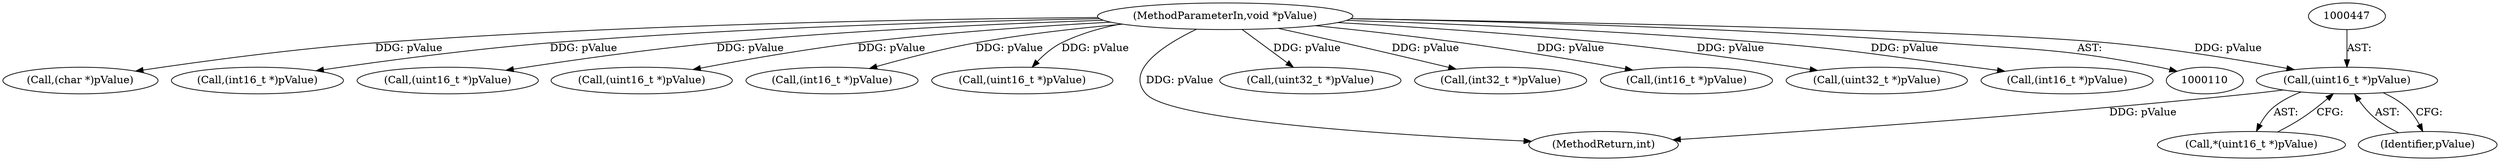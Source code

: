 digraph "0_Android_321ea5257e37c8edb26e66fe4ee78cca4cd915fe@pointer" {
"1000446" [label="(Call,(uint16_t *)pValue)"];
"1000114" [label="(MethodParameterIn,void *pValue)"];
"1000446" [label="(Call,(uint16_t *)pValue)"];
"1000481" [label="(Call,(char *)pValue)"];
"1000448" [label="(Identifier,pValue)"];
"1000445" [label="(Call,*(uint16_t *)pValue)"];
"1000291" [label="(Call,(int16_t *)pValue)"];
"1000434" [label="(Call,(uint16_t *)pValue)"];
"1000281" [label="(Call,(uint16_t *)pValue)"];
"1000513" [label="(Call,(int16_t *)pValue)"];
"1000457" [label="(Call,(uint16_t *)pValue)"];
"1000567" [label="(MethodReturn,int)"];
"1000422" [label="(Call,(uint32_t *)pValue)"];
"1000378" [label="(Call,(int32_t *)pValue)"];
"1000299" [label="(Call,(int16_t *)pValue)"];
"1000418" [label="(Call,(uint32_t *)pValue)"];
"1000337" [label="(Call,(int16_t *)pValue)"];
"1000114" [label="(MethodParameterIn,void *pValue)"];
"1000446" -> "1000445"  [label="AST: "];
"1000446" -> "1000448"  [label="CFG: "];
"1000447" -> "1000446"  [label="AST: "];
"1000448" -> "1000446"  [label="AST: "];
"1000445" -> "1000446"  [label="CFG: "];
"1000446" -> "1000567"  [label="DDG: pValue"];
"1000114" -> "1000446"  [label="DDG: pValue"];
"1000114" -> "1000110"  [label="AST: "];
"1000114" -> "1000567"  [label="DDG: pValue"];
"1000114" -> "1000281"  [label="DDG: pValue"];
"1000114" -> "1000291"  [label="DDG: pValue"];
"1000114" -> "1000299"  [label="DDG: pValue"];
"1000114" -> "1000337"  [label="DDG: pValue"];
"1000114" -> "1000378"  [label="DDG: pValue"];
"1000114" -> "1000418"  [label="DDG: pValue"];
"1000114" -> "1000422"  [label="DDG: pValue"];
"1000114" -> "1000434"  [label="DDG: pValue"];
"1000114" -> "1000457"  [label="DDG: pValue"];
"1000114" -> "1000481"  [label="DDG: pValue"];
"1000114" -> "1000513"  [label="DDG: pValue"];
}

